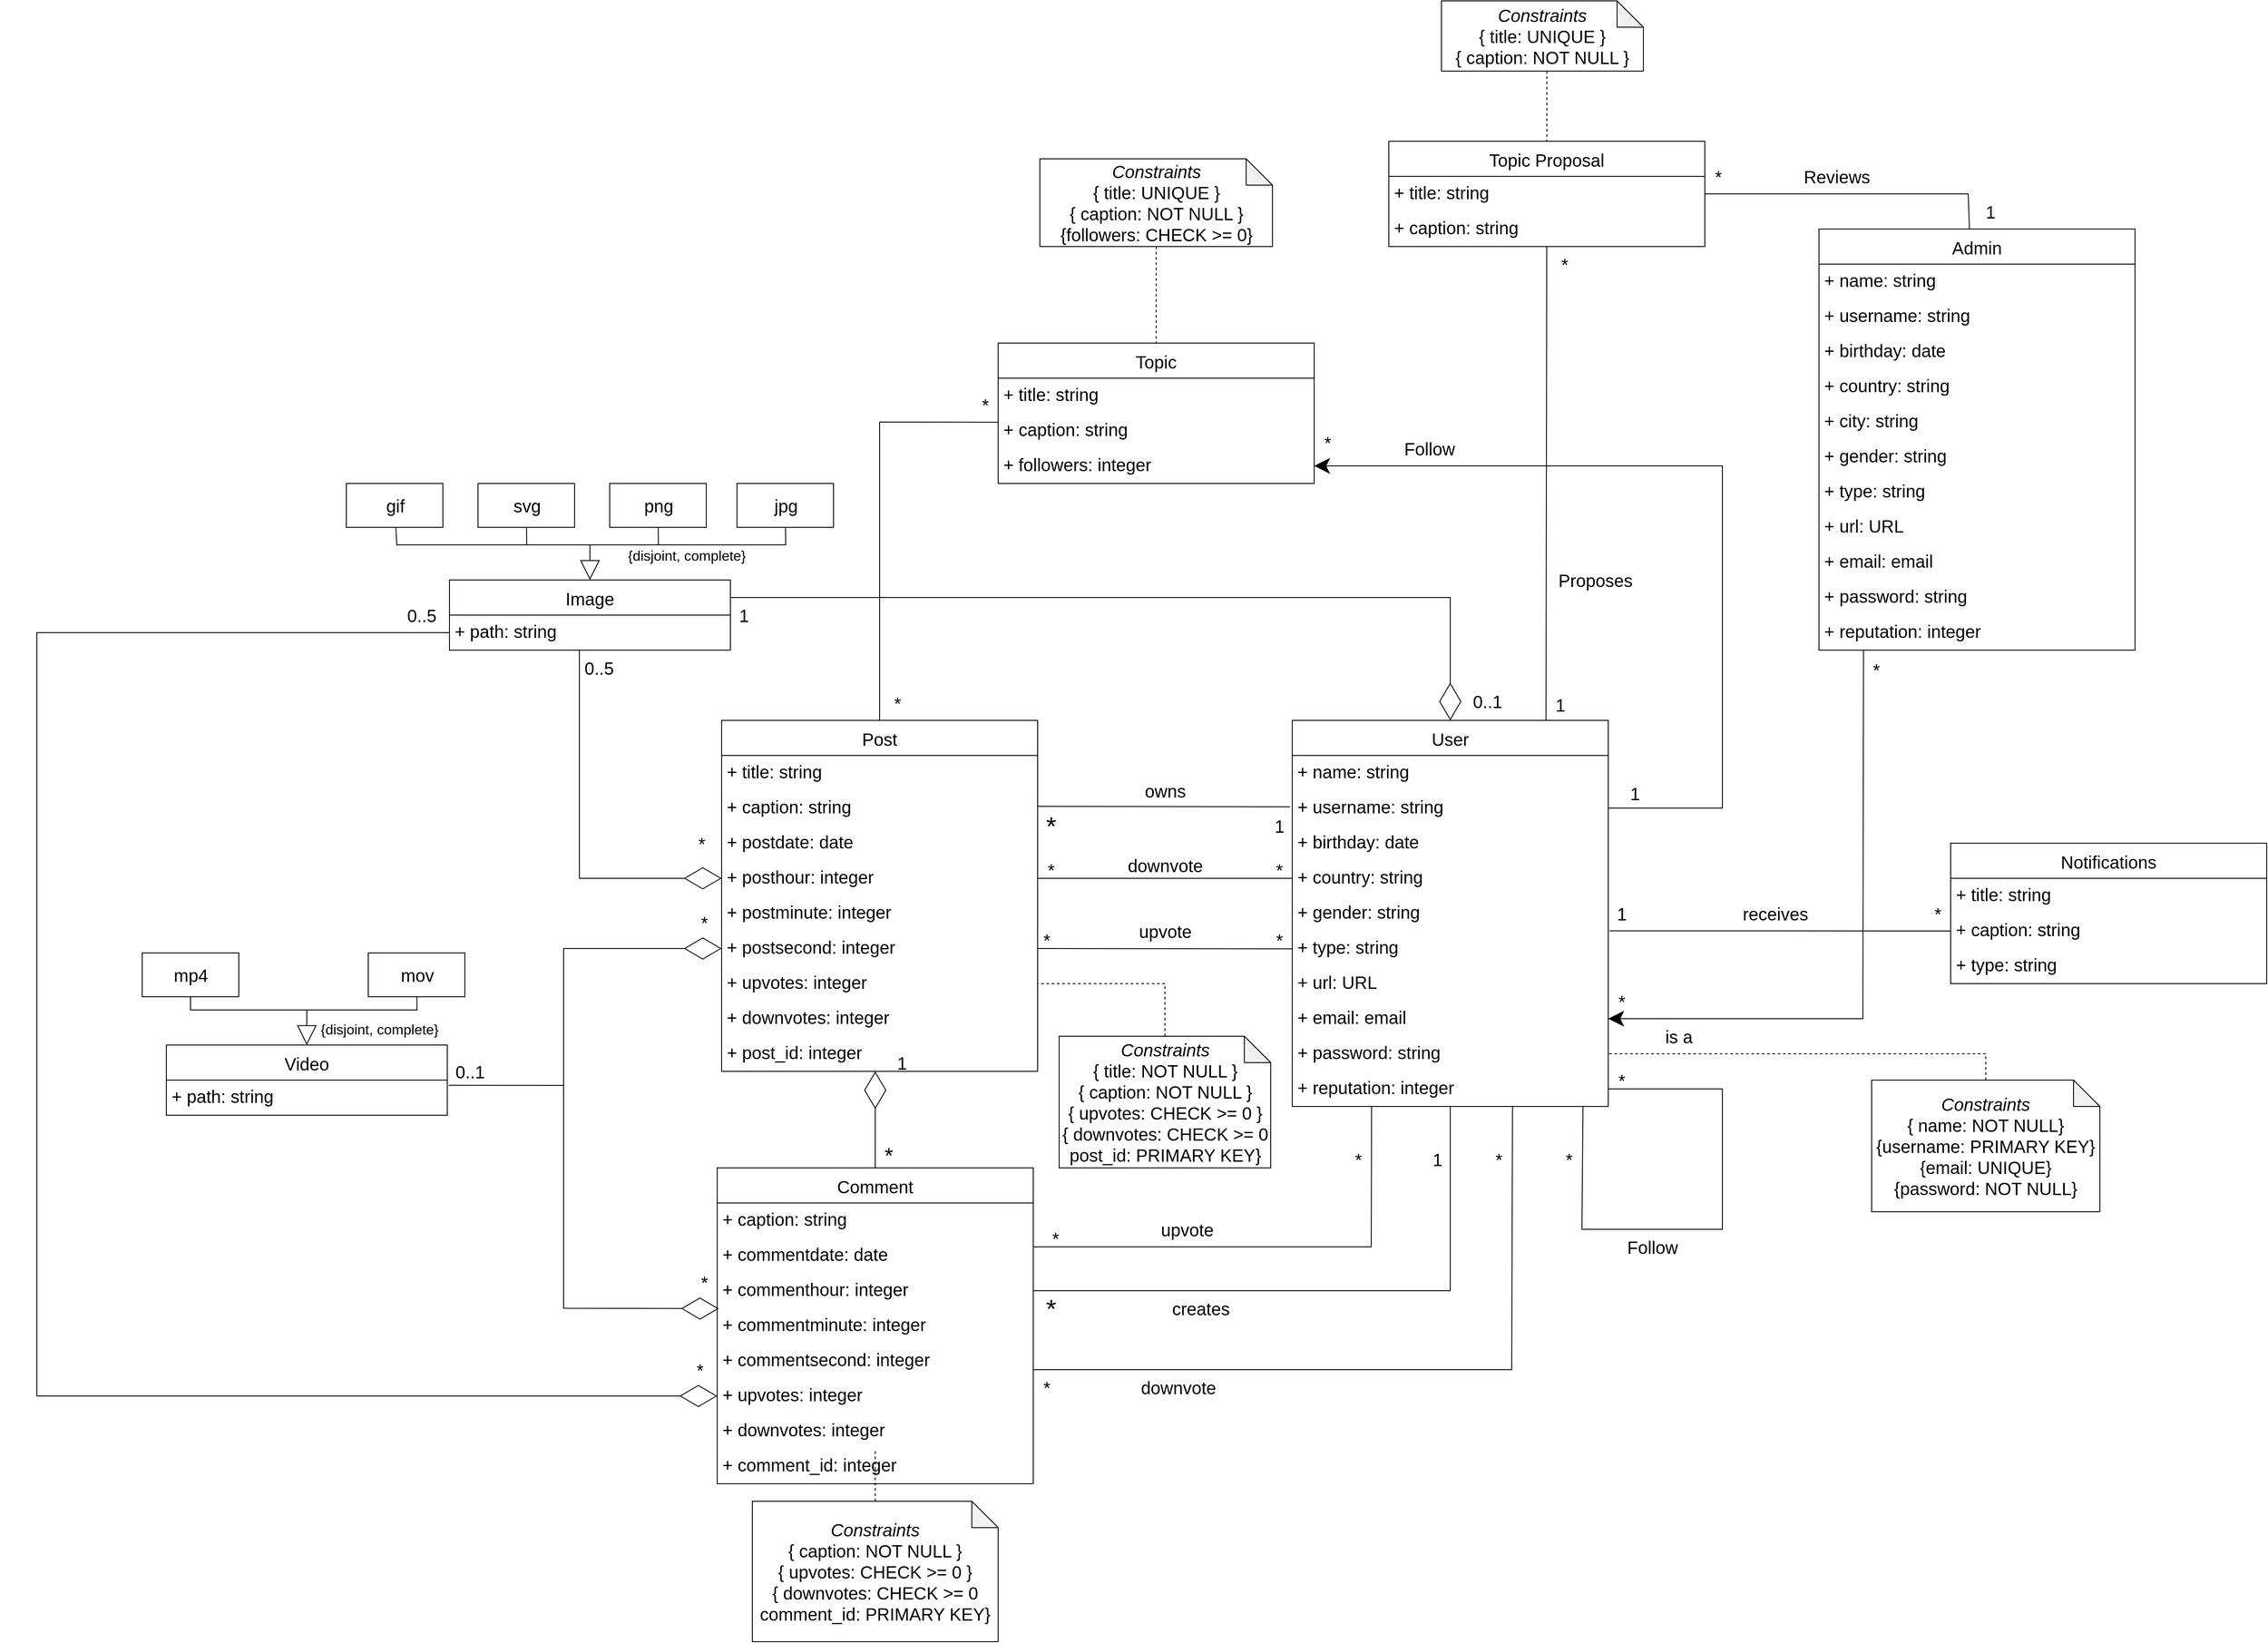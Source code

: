 <mxfile>
    <diagram id="l4ouFOZRiKhJBsyQvsC5" name="Page-1">
        <mxGraphModel dx="2987" dy="1738" grid="1" gridSize="10" guides="1" tooltips="1" connect="1" arrows="1" fold="1" page="0" pageScale="1" pageWidth="850" pageHeight="1100" background="none" math="0" shadow="0">
            <root>
                <mxCell id="0"/>
                <mxCell id="1" parent="0"/>
                <mxCell id="49" style="edgeStyle=none;rounded=0;html=1;entryX=1;entryY=0.25;entryDx=0;entryDy=0;strokeWidth=1;fontSize=20;startArrow=diamondThin;startFill=0;endArrow=none;endFill=0;startSize=40;endSize=6;exitX=0.5;exitY=0;exitDx=0;exitDy=0;" parent="1" source="2" target="37" edge="1">
                    <mxGeometry relative="1" as="geometry">
                        <Array as="points">
                            <mxPoint x="330" y="120"/>
                        </Array>
                    </mxGeometry>
                </mxCell>
                <mxCell id="90" style="edgeStyle=none;rounded=0;html=1;entryX=1;entryY=0.5;entryDx=0;entryDy=0;strokeWidth=1;fontSize=20;startArrow=none;startFill=0;endArrow=none;endFill=0;startSize=20;endSize=40;" parent="1" source="2" target="75" edge="1">
                    <mxGeometry relative="1" as="geometry">
                        <Array as="points">
                            <mxPoint x="330" y="910"/>
                        </Array>
                    </mxGeometry>
                </mxCell>
                <mxCell id="192" style="edgeStyle=none;rounded=0;html=1;entryX=0;entryY=0.5;entryDx=0;entryDy=0;fontSize=20;startArrow=none;startFill=0;endArrow=none;endFill=0;endSize=15;exitX=0.046;exitY=0.996;exitDx=0;exitDy=0;exitPerimeter=0;" parent="1" source="194" target="186" edge="1">
                    <mxGeometry relative="1" as="geometry"/>
                </mxCell>
                <mxCell id="2" value="User" style="swimlane;fontStyle=0;childLayout=stackLayout;horizontal=1;startSize=40;fillColor=none;horizontalStack=0;resizeParent=1;resizeParentMax=0;resizeLast=0;collapsible=1;marginBottom=0;fontSize=20;" parent="1" vertex="1">
                    <mxGeometry x="150" y="260" width="360" height="440" as="geometry"/>
                </mxCell>
                <mxCell id="3" value="+ name: string" style="text;strokeColor=none;fillColor=none;align=left;verticalAlign=top;spacingLeft=4;spacingRight=4;overflow=hidden;rotatable=0;points=[[0,0.5],[1,0.5]];portConstraint=eastwest;fontSize=20;" parent="2" vertex="1">
                    <mxGeometry y="40" width="360" height="40" as="geometry"/>
                </mxCell>
                <mxCell id="4" value="+ username: string&#10;" style="text;strokeColor=none;fillColor=none;align=left;verticalAlign=top;spacingLeft=4;spacingRight=4;overflow=hidden;rotatable=0;points=[[0,0.5],[1,0.5]];portConstraint=eastwest;fontSize=20;" parent="2" vertex="1">
                    <mxGeometry y="80" width="360" height="40" as="geometry"/>
                </mxCell>
                <mxCell id="5" value="+ birthday: date" style="text;strokeColor=none;fillColor=none;align=left;verticalAlign=top;spacingLeft=4;spacingRight=4;overflow=hidden;rotatable=0;points=[[0,0.5],[1,0.5]];portConstraint=eastwest;fontSize=20;" parent="2" vertex="1">
                    <mxGeometry y="120" width="360" height="40" as="geometry"/>
                </mxCell>
                <mxCell id="7" value="+ country: string" style="text;strokeColor=none;fillColor=none;align=left;verticalAlign=top;spacingLeft=4;spacingRight=4;overflow=hidden;rotatable=0;points=[[0,0.5],[1,0.5]];portConstraint=eastwest;fontSize=20;" parent="2" vertex="1">
                    <mxGeometry y="160" width="360" height="40" as="geometry"/>
                </mxCell>
                <mxCell id="9" value="+ gender: string" style="text;strokeColor=none;fillColor=none;align=left;verticalAlign=top;spacingLeft=4;spacingRight=4;overflow=hidden;rotatable=0;points=[[0,0.5],[1,0.5]];portConstraint=eastwest;fontSize=20;" parent="2" vertex="1">
                    <mxGeometry y="200" width="360" height="40" as="geometry"/>
                </mxCell>
                <mxCell id="23" value="+ type: string" style="text;strokeColor=none;fillColor=none;align=left;verticalAlign=top;spacingLeft=4;spacingRight=4;overflow=hidden;rotatable=0;points=[[0,0.5],[1,0.5]];portConstraint=eastwest;fontSize=20;" parent="2" vertex="1">
                    <mxGeometry y="240" width="360" height="40" as="geometry"/>
                </mxCell>
                <mxCell id="24" value="+ url: URL    " style="text;strokeColor=none;fillColor=none;align=left;verticalAlign=top;spacingLeft=4;spacingRight=4;overflow=hidden;rotatable=0;points=[[0,0.5],[1,0.5]];portConstraint=eastwest;fontSize=20;" parent="2" vertex="1">
                    <mxGeometry y="280" width="360" height="40" as="geometry"/>
                </mxCell>
                <mxCell id="34" value="+ email: email" style="text;strokeColor=none;fillColor=none;align=left;verticalAlign=top;spacingLeft=4;spacingRight=4;overflow=hidden;rotatable=0;points=[[0,0.5],[1,0.5]];portConstraint=eastwest;fontSize=20;" parent="2" vertex="1">
                    <mxGeometry y="320" width="360" height="40" as="geometry"/>
                </mxCell>
                <mxCell id="35" value="+ password: string" style="text;strokeColor=none;fillColor=none;align=left;verticalAlign=top;spacingLeft=4;spacingRight=4;overflow=hidden;rotatable=0;points=[[0,0.5],[1,0.5]];portConstraint=eastwest;fontSize=20;" parent="2" vertex="1">
                    <mxGeometry y="360" width="360" height="40" as="geometry"/>
                </mxCell>
                <mxCell id="117" value="+ reputation: integer" style="text;strokeColor=none;fillColor=none;align=left;verticalAlign=top;spacingLeft=4;spacingRight=4;overflow=hidden;rotatable=0;points=[[0,0.5],[1,0.5]];portConstraint=eastwest;fontSize=20;" parent="2" vertex="1">
                    <mxGeometry y="400" width="360" height="40" as="geometry"/>
                </mxCell>
                <mxCell id="46" style="edgeStyle=none;html=1;fontSize=20;endArrow=none;endFill=0;strokeWidth=1;rounded=0;endSize=6;startArrow=diamondThin;startFill=0;startSize=40;exitX=0;exitY=0.5;exitDx=0;exitDy=0;" parent="1" source="14" edge="1">
                    <mxGeometry relative="1" as="geometry">
                        <mxPoint x="-662" y="180" as="targetPoint"/>
                        <Array as="points">
                            <mxPoint x="-662" y="440"/>
                        </Array>
                    </mxGeometry>
                </mxCell>
                <mxCell id="127" style="edgeStyle=none;html=1;entryX=0.001;entryY=0.255;entryDx=0;entryDy=0;rounded=0;endArrow=none;endFill=0;entryPerimeter=0;" parent="1" source="10" target="120" edge="1">
                    <mxGeometry relative="1" as="geometry">
                        <Array as="points">
                            <mxPoint x="-320" y="-80"/>
                        </Array>
                    </mxGeometry>
                </mxCell>
                <mxCell id="10" value="Post" style="swimlane;fontStyle=0;childLayout=stackLayout;horizontal=1;startSize=40;fillColor=none;horizontalStack=0;resizeParent=1;resizeParentMax=0;resizeLast=0;collapsible=1;marginBottom=0;fontSize=20;" parent="1" vertex="1">
                    <mxGeometry x="-500" y="260" width="360" height="400" as="geometry"/>
                </mxCell>
                <mxCell id="11" value="+ title: string" style="text;strokeColor=none;fillColor=none;align=left;verticalAlign=top;spacingLeft=4;spacingRight=4;overflow=hidden;rotatable=0;points=[[0,0.5],[1,0.5]];portConstraint=eastwest;fontSize=20;" parent="10" vertex="1">
                    <mxGeometry y="40" width="360" height="40" as="geometry"/>
                </mxCell>
                <mxCell id="12" value="+ caption: string" style="text;strokeColor=none;fillColor=none;align=left;verticalAlign=top;spacingLeft=4;spacingRight=4;overflow=hidden;rotatable=0;points=[[0,0.5],[1,0.5]];portConstraint=eastwest;fontSize=20;" parent="10" vertex="1">
                    <mxGeometry y="80" width="360" height="40" as="geometry"/>
                </mxCell>
                <mxCell id="13" value="+ postdate: date" style="text;strokeColor=none;fillColor=none;align=left;verticalAlign=top;spacingLeft=4;spacingRight=4;overflow=hidden;rotatable=0;points=[[0,0.5],[1,0.5]];portConstraint=eastwest;fontSize=20;" parent="10" vertex="1">
                    <mxGeometry y="120" width="360" height="40" as="geometry"/>
                </mxCell>
                <mxCell id="14" value="+ posthour: integer" style="text;strokeColor=none;fillColor=none;align=left;verticalAlign=top;spacingLeft=4;spacingRight=4;overflow=hidden;rotatable=0;points=[[0,0.5],[1,0.5]];portConstraint=eastwest;fontSize=20;" parent="10" vertex="1">
                    <mxGeometry y="160" width="360" height="40" as="geometry"/>
                </mxCell>
                <mxCell id="15" value="+ postminute: integer" style="text;strokeColor=none;fillColor=none;align=left;verticalAlign=top;spacingLeft=4;spacingRight=4;overflow=hidden;rotatable=0;points=[[0,0.5],[1,0.5]];portConstraint=eastwest;fontSize=20;" parent="10" vertex="1">
                    <mxGeometry y="200" width="360" height="40" as="geometry"/>
                </mxCell>
                <mxCell id="16" value="+ postsecond: integer" style="text;strokeColor=none;fillColor=none;align=left;verticalAlign=top;spacingLeft=4;spacingRight=4;overflow=hidden;rotatable=0;points=[[0,0.5],[1,0.5]];portConstraint=eastwest;fontSize=20;" parent="10" vertex="1">
                    <mxGeometry y="240" width="360" height="40" as="geometry"/>
                </mxCell>
                <mxCell id="93" value="+ upvotes: integer" style="text;strokeColor=none;fillColor=none;align=left;verticalAlign=top;spacingLeft=4;spacingRight=4;overflow=hidden;rotatable=0;points=[[0,0.5],[1,0.5]];portConstraint=eastwest;fontSize=20;" parent="10" vertex="1">
                    <mxGeometry y="280" width="360" height="40" as="geometry"/>
                </mxCell>
                <mxCell id="94" value="+ downvotes: integer" style="text;strokeColor=none;fillColor=none;align=left;verticalAlign=top;spacingLeft=4;spacingRight=4;overflow=hidden;rotatable=0;points=[[0,0.5],[1,0.5]];portConstraint=eastwest;fontSize=20;" parent="10" vertex="1">
                    <mxGeometry y="320" width="360" height="40" as="geometry"/>
                </mxCell>
                <mxCell id="225" value="+ post_id: integer" style="text;strokeColor=none;fillColor=none;align=left;verticalAlign=top;spacingLeft=4;spacingRight=4;overflow=hidden;rotatable=0;points=[[0,0.5],[1,0.5]];portConstraint=eastwest;fontSize=20;" parent="10" vertex="1">
                    <mxGeometry y="360" width="360" height="40" as="geometry"/>
                </mxCell>
                <mxCell id="17" style="edgeStyle=none;html=1;fontSize=20;endArrow=none;endFill=0;exitX=0.919;exitY=-0.039;exitDx=0;exitDy=0;exitPerimeter=0;" parent="1" source="20" edge="1">
                    <mxGeometry relative="1" as="geometry">
                        <mxPoint x="-140" y="358" as="targetPoint"/>
                    </mxGeometry>
                </mxCell>
                <mxCell id="20" value="1" style="text;html=1;align=center;verticalAlign=middle;resizable=0;points=[];autosize=1;strokeColor=none;fillColor=none;fontSize=20;" parent="1" vertex="1">
                    <mxGeometry x="120" y="360" width="30" height="40" as="geometry"/>
                </mxCell>
                <mxCell id="21" value="*" style="text;html=1;align=center;verticalAlign=middle;resizable=0;points=[];autosize=1;strokeColor=none;fillColor=none;fontSize=30;" parent="1" vertex="1">
                    <mxGeometry x="-145" y="355" width="40" height="50" as="geometry"/>
                </mxCell>
                <mxCell id="61" style="edgeStyle=none;rounded=0;html=1;strokeWidth=1;fontSize=20;startArrow=block;startFill=0;endArrow=none;endFill=0;startSize=20;endSize=6;" parent="1" source="37" edge="1">
                    <mxGeometry relative="1" as="geometry">
                        <mxPoint x="-650" y="60" as="targetPoint"/>
                    </mxGeometry>
                </mxCell>
                <mxCell id="37" value="Image" style="swimlane;fontStyle=0;childLayout=stackLayout;horizontal=1;startSize=40;fillColor=none;horizontalStack=0;resizeParent=1;resizeParentMax=0;resizeLast=0;collapsible=1;marginBottom=0;fontSize=20;" parent="1" vertex="1">
                    <mxGeometry x="-810" y="100" width="320" height="80" as="geometry"/>
                </mxCell>
                <mxCell id="38" value="+ path: string" style="text;strokeColor=none;fillColor=none;align=left;verticalAlign=top;spacingLeft=4;spacingRight=4;overflow=hidden;rotatable=0;points=[[0,0.5],[1,0.5]];portConstraint=eastwest;fontSize=20;" parent="37" vertex="1">
                    <mxGeometry y="40" width="320" height="40" as="geometry"/>
                </mxCell>
                <mxCell id="52" value="1" style="text;html=1;align=center;verticalAlign=middle;resizable=0;points=[];autosize=1;strokeColor=none;fillColor=none;fontSize=20;" parent="1" vertex="1">
                    <mxGeometry x="-490" y="120" width="30" height="40" as="geometry"/>
                </mxCell>
                <mxCell id="53" value="0..5" style="text;html=1;align=center;verticalAlign=middle;resizable=0;points=[];autosize=1;strokeColor=none;fillColor=none;fontSize=20;" parent="1" vertex="1">
                    <mxGeometry x="-670" y="180" width="60" height="40" as="geometry"/>
                </mxCell>
                <mxCell id="62" style="edgeStyle=none;rounded=0;html=1;strokeWidth=1;fontSize=20;startArrow=none;startFill=0;endArrow=none;endFill=0;startSize=20;endSize=6;" parent="1" source="54" edge="1">
                    <mxGeometry relative="1" as="geometry">
                        <mxPoint x="-650" y="60" as="targetPoint"/>
                        <Array as="points">
                            <mxPoint x="-427" y="60"/>
                        </Array>
                    </mxGeometry>
                </mxCell>
                <mxCell id="54" value="jpg" style="html=1;fontSize=20;" parent="1" vertex="1">
                    <mxGeometry x="-482.5" y="-10" width="110" height="50" as="geometry"/>
                </mxCell>
                <mxCell id="63" style="edgeStyle=none;rounded=0;html=1;strokeWidth=1;fontSize=20;startArrow=none;startFill=0;endArrow=none;endFill=0;startSize=20;endSize=6;" parent="1" source="55" edge="1">
                    <mxGeometry relative="1" as="geometry">
                        <mxPoint x="-572" y="60" as="targetPoint"/>
                    </mxGeometry>
                </mxCell>
                <mxCell id="55" value="png" style="html=1;fontSize=20;" parent="1" vertex="1">
                    <mxGeometry x="-627.5" y="-10" width="110" height="50" as="geometry"/>
                </mxCell>
                <mxCell id="64" style="edgeStyle=none;rounded=0;html=1;strokeWidth=1;fontSize=20;startArrow=none;startFill=0;endArrow=none;endFill=0;startSize=20;endSize=6;" parent="1" source="57" edge="1">
                    <mxGeometry relative="1" as="geometry">
                        <mxPoint x="-650" y="60" as="targetPoint"/>
                        <Array as="points">
                            <mxPoint x="-722" y="60"/>
                        </Array>
                    </mxGeometry>
                </mxCell>
                <mxCell id="57" value="svg" style="html=1;fontSize=20;" parent="1" vertex="1">
                    <mxGeometry x="-777.5" y="-10" width="110" height="50" as="geometry"/>
                </mxCell>
                <mxCell id="65" style="edgeStyle=none;rounded=0;html=1;strokeWidth=1;fontSize=20;startArrow=none;startFill=0;endArrow=none;endFill=0;startSize=20;endSize=6;" parent="1" source="58" edge="1">
                    <mxGeometry relative="1" as="geometry">
                        <mxPoint x="-720" y="60" as="targetPoint"/>
                        <Array as="points">
                            <mxPoint x="-870" y="60"/>
                        </Array>
                    </mxGeometry>
                </mxCell>
                <mxCell id="58" value="gif" style="html=1;fontSize=20;" parent="1" vertex="1">
                    <mxGeometry x="-927.5" y="-10" width="110" height="50" as="geometry"/>
                </mxCell>
                <mxCell id="66" value="&lt;font style=&quot;font-size: 16px;&quot;&gt;{disjoint, complete}&lt;/font&gt;" style="text;html=1;align=center;verticalAlign=middle;resizable=0;points=[];autosize=1;strokeColor=none;fillColor=none;fontSize=20;" parent="1" vertex="1">
                    <mxGeometry x="-620" y="50" width="160" height="40" as="geometry"/>
                </mxCell>
                <mxCell id="80" style="edgeStyle=none;rounded=0;html=1;strokeWidth=1;fontSize=16;startArrow=none;startFill=0;endArrow=diamondThin;endFill=0;startSize=20;endSize=40;" parent="1" source="71" edge="1">
                    <mxGeometry relative="1" as="geometry">
                        <mxPoint x="-325" y="660" as="targetPoint"/>
                        <Array as="points"/>
                    </mxGeometry>
                </mxCell>
                <mxCell id="115" style="edgeStyle=none;rounded=0;html=1;strokeWidth=1;fontSize=20;startArrow=diamondThin;startFill=0;endArrow=none;endFill=0;startSize=40;endSize=40;exitX=0.005;exitY=0.01;exitDx=0;exitDy=0;exitPerimeter=0;" parent="1" source="76" edge="1">
                    <mxGeometry relative="1" as="geometry">
                        <mxPoint x="-680" y="670" as="targetPoint"/>
                        <Array as="points">
                            <mxPoint x="-680" y="930"/>
                        </Array>
                    </mxGeometry>
                </mxCell>
                <mxCell id="71" value="Comment" style="swimlane;fontStyle=0;childLayout=stackLayout;horizontal=1;startSize=40;fillColor=none;horizontalStack=0;resizeParent=1;resizeParentMax=0;resizeLast=0;collapsible=1;marginBottom=0;fontSize=20;" parent="1" vertex="1">
                    <mxGeometry x="-505" y="770" width="360" height="360" as="geometry"/>
                </mxCell>
                <mxCell id="73" value="+ caption: string" style="text;strokeColor=none;fillColor=none;align=left;verticalAlign=top;spacingLeft=4;spacingRight=4;overflow=hidden;rotatable=0;points=[[0,0.5],[1,0.5]];portConstraint=eastwest;fontSize=20;" parent="71" vertex="1">
                    <mxGeometry y="40" width="360" height="40" as="geometry"/>
                </mxCell>
                <mxCell id="74" value="+ commentdate: date" style="text;strokeColor=none;fillColor=none;align=left;verticalAlign=top;spacingLeft=4;spacingRight=4;overflow=hidden;rotatable=0;points=[[0,0.5],[1,0.5]];portConstraint=eastwest;fontSize=20;" parent="71" vertex="1">
                    <mxGeometry y="80" width="360" height="40" as="geometry"/>
                </mxCell>
                <mxCell id="75" value="+ commenthour: integer" style="text;strokeColor=none;fillColor=none;align=left;verticalAlign=top;spacingLeft=4;spacingRight=4;overflow=hidden;rotatable=0;points=[[0,0.5],[1,0.5]];portConstraint=eastwest;fontSize=20;" parent="71" vertex="1">
                    <mxGeometry y="120" width="360" height="40" as="geometry"/>
                </mxCell>
                <mxCell id="76" value="+ commentminute: integer" style="text;strokeColor=none;fillColor=none;align=left;verticalAlign=top;spacingLeft=4;spacingRight=4;overflow=hidden;rotatable=0;points=[[0,0.5],[1,0.5]];portConstraint=eastwest;fontSize=20;" parent="71" vertex="1">
                    <mxGeometry y="160" width="360" height="40" as="geometry"/>
                </mxCell>
                <mxCell id="77" value="+ commentsecond: integer" style="text;strokeColor=none;fillColor=none;align=left;verticalAlign=top;spacingLeft=4;spacingRight=4;overflow=hidden;rotatable=0;points=[[0,0.5],[1,0.5]];portConstraint=eastwest;fontSize=20;" parent="71" vertex="1">
                    <mxGeometry y="200" width="360" height="40" as="geometry"/>
                </mxCell>
                <mxCell id="95" value="+ upvotes: integer" style="text;strokeColor=none;fillColor=none;align=left;verticalAlign=top;spacingLeft=4;spacingRight=4;overflow=hidden;rotatable=0;points=[[0,0.5],[1,0.5]];portConstraint=eastwest;fontSize=20;" parent="71" vertex="1">
                    <mxGeometry y="240" width="360" height="40" as="geometry"/>
                </mxCell>
                <mxCell id="96" value="+ downvotes: integer" style="text;strokeColor=none;fillColor=none;align=left;verticalAlign=top;spacingLeft=4;spacingRight=4;overflow=hidden;rotatable=0;points=[[0,0.5],[1,0.5]];portConstraint=eastwest;fontSize=20;" parent="71" vertex="1">
                    <mxGeometry y="280" width="360" height="40" as="geometry"/>
                </mxCell>
                <mxCell id="226" value="+ comment_id: integer" style="text;strokeColor=none;fillColor=none;align=left;verticalAlign=top;spacingLeft=4;spacingRight=4;overflow=hidden;rotatable=0;points=[[0,0.5],[1,0.5]];portConstraint=eastwest;fontSize=20;" parent="71" vertex="1">
                    <mxGeometry y="320" width="360" height="40" as="geometry"/>
                </mxCell>
                <mxCell id="82" value="*" style="text;html=1;align=center;verticalAlign=middle;resizable=0;points=[];autosize=1;strokeColor=none;fillColor=none;fontSize=25;" parent="1" vertex="1">
                    <mxGeometry x="-325" y="735" width="30" height="40" as="geometry"/>
                </mxCell>
                <mxCell id="83" value="1" style="text;html=1;align=center;verticalAlign=middle;resizable=0;points=[];autosize=1;strokeColor=none;fillColor=none;fontSize=20;" parent="1" vertex="1">
                    <mxGeometry x="-310" y="630" width="30" height="40" as="geometry"/>
                </mxCell>
                <mxCell id="85" style="edgeStyle=none;rounded=0;html=1;entryX=1;entryY=0.5;entryDx=0;entryDy=0;strokeWidth=1;fontSize=20;startArrow=none;startFill=0;endArrow=none;endFill=0;startSize=20;endSize=40;dashed=1;" parent="1" source="84" target="35" edge="1">
                    <mxGeometry relative="1" as="geometry">
                        <Array as="points">
                            <mxPoint x="940" y="640"/>
                        </Array>
                    </mxGeometry>
                </mxCell>
                <mxCell id="84" value="&lt;font style=&quot;font-size: 20px;&quot;&gt;&lt;i&gt;Constraints&lt;/i&gt;&lt;br&gt;{ name: NOT NULL}&lt;br&gt;{username: PRIMARY KEY}&lt;br&gt;{email: UNIQUE}&lt;br&gt;{password: NOT NULL}&lt;br&gt;&lt;/font&gt;" style="shape=note;whiteSpace=wrap;html=1;backgroundOutline=1;darkOpacity=0.05;fontSize=16;align=center;" parent="1" vertex="1">
                    <mxGeometry x="810" y="670" width="260" height="150" as="geometry"/>
                </mxCell>
                <mxCell id="87" style="edgeStyle=none;rounded=0;html=1;dashed=1;strokeWidth=1;fontSize=20;startArrow=none;startFill=0;endArrow=none;endFill=0;startSize=20;endSize=40;exitX=0.5;exitY=0;exitDx=0;exitDy=0;exitPerimeter=0;entryX=1;entryY=0.5;entryDx=0;entryDy=0;" parent="1" source="86" target="93" edge="1">
                    <mxGeometry relative="1" as="geometry">
                        <mxPoint x="-580" y="580" as="sourcePoint"/>
                        <mxPoint x="-510" y="630" as="targetPoint"/>
                        <Array as="points">
                            <mxPoint x="5" y="560"/>
                        </Array>
                    </mxGeometry>
                </mxCell>
                <mxCell id="86" value="&lt;font style=&quot;font-size: 20px;&quot;&gt;&lt;i&gt;Constraints&lt;/i&gt;&lt;br&gt;{ title: NOT NULL }&lt;br&gt;{ caption: NOT NULL }&lt;br&gt;{ upvotes: CHECK &amp;gt;=&amp;nbsp;0 }&lt;br&gt;{ downvotes: CHECK &amp;gt;=&amp;nbsp;0&lt;br&gt;post_id: PRIMARY KEY}&lt;br&gt;&lt;/font&gt;" style="shape=note;whiteSpace=wrap;html=1;backgroundOutline=1;darkOpacity=0.05;fontSize=16;align=center;" parent="1" vertex="1">
                    <mxGeometry x="-115.5" y="620" width="241" height="150" as="geometry"/>
                </mxCell>
                <mxCell id="89" style="edgeStyle=none;rounded=0;html=1;dashed=1;strokeWidth=1;fontSize=20;startArrow=none;startFill=0;endArrow=none;endFill=0;startSize=20;endSize=40;" parent="1" source="88" edge="1">
                    <mxGeometry relative="1" as="geometry">
                        <mxPoint x="-325" y="1090" as="targetPoint"/>
                    </mxGeometry>
                </mxCell>
                <mxCell id="88" value="&lt;font style=&quot;font-size: 20px;&quot;&gt;&lt;i&gt;Constraints&lt;/i&gt;&lt;br&gt;{ caption: NOT NULL }&lt;br&gt;{ upvotes: CHECK &amp;gt;= 0 }&lt;br&gt;{ downvotes: CHECK &amp;gt;= 0 &lt;br&gt;comment_id: PRIMARY KEY}&lt;br&gt;&lt;/font&gt;" style="shape=note;whiteSpace=wrap;html=1;backgroundOutline=1;darkOpacity=0.05;fontSize=16;align=center;" parent="1" vertex="1">
                    <mxGeometry x="-465" y="1150" width="280" height="160" as="geometry"/>
                </mxCell>
                <mxCell id="91" value="1" style="text;html=1;align=center;verticalAlign=middle;resizable=0;points=[];autosize=1;strokeColor=none;fillColor=none;fontSize=20;" parent="1" vertex="1">
                    <mxGeometry x="300" y="740" width="30" height="40" as="geometry"/>
                </mxCell>
                <mxCell id="92" value="*" style="text;html=1;align=center;verticalAlign=middle;resizable=0;points=[];autosize=1;strokeColor=none;fillColor=none;fontSize=30;strokeWidth=1;" parent="1" vertex="1">
                    <mxGeometry x="-145" y="905" width="40" height="50" as="geometry"/>
                </mxCell>
                <mxCell id="97" style="edgeStyle=none;rounded=0;html=1;strokeWidth=1;fontSize=20;startArrow=block;startFill=0;endArrow=none;endFill=0;startSize=20;endSize=6;" parent="1" source="98" edge="1">
                    <mxGeometry relative="1" as="geometry">
                        <mxPoint x="-972.5" y="590" as="targetPoint"/>
                    </mxGeometry>
                </mxCell>
                <mxCell id="98" value="Video" style="swimlane;fontStyle=0;childLayout=stackLayout;horizontal=1;startSize=40;fillColor=none;horizontalStack=0;resizeParent=1;resizeParentMax=0;resizeLast=0;collapsible=1;marginBottom=0;fontSize=20;" parent="1" vertex="1">
                    <mxGeometry x="-1132.5" y="630" width="320" height="80" as="geometry"/>
                </mxCell>
                <mxCell id="99" value="+ path: string" style="text;strokeColor=none;fillColor=none;align=left;verticalAlign=top;spacingLeft=4;spacingRight=4;overflow=hidden;rotatable=0;points=[[0,0.5],[1,0.5]];portConstraint=eastwest;fontSize=20;" parent="98" vertex="1">
                    <mxGeometry y="40" width="320" height="40" as="geometry"/>
                </mxCell>
                <mxCell id="105" style="edgeStyle=none;rounded=0;html=1;strokeWidth=1;fontSize=20;startArrow=none;startFill=0;endArrow=none;endFill=0;startSize=20;endSize=6;" parent="1" source="106" edge="1">
                    <mxGeometry relative="1" as="geometry">
                        <mxPoint x="-972.5" y="590" as="targetPoint"/>
                        <Array as="points">
                            <mxPoint x="-847" y="590"/>
                        </Array>
                    </mxGeometry>
                </mxCell>
                <mxCell id="106" value="mov" style="html=1;fontSize=20;" parent="1" vertex="1">
                    <mxGeometry x="-902.5" y="525" width="110" height="50" as="geometry"/>
                </mxCell>
                <mxCell id="107" style="edgeStyle=none;rounded=0;html=1;strokeWidth=1;fontSize=20;startArrow=none;startFill=0;endArrow=none;endFill=0;startSize=20;endSize=6;" parent="1" source="108" edge="1">
                    <mxGeometry relative="1" as="geometry">
                        <mxPoint x="-970" y="590" as="targetPoint"/>
                        <Array as="points">
                            <mxPoint x="-1105" y="590"/>
                        </Array>
                    </mxGeometry>
                </mxCell>
                <mxCell id="108" value="mp4" style="html=1;fontSize=20;" parent="1" vertex="1">
                    <mxGeometry x="-1160" y="525" width="110" height="50" as="geometry"/>
                </mxCell>
                <mxCell id="109" value="&lt;font style=&quot;font-size: 16px;&quot;&gt;{disjoint, complete}&lt;/font&gt;" style="text;html=1;align=center;verticalAlign=middle;resizable=0;points=[];autosize=1;strokeColor=none;fillColor=none;fontSize=20;" parent="1" vertex="1">
                    <mxGeometry x="-970" y="590" width="160" height="40" as="geometry"/>
                </mxCell>
                <mxCell id="111" style="edgeStyle=none;rounded=0;html=1;entryX=1.005;entryY=0.146;entryDx=0;entryDy=0;entryPerimeter=0;strokeWidth=1;fontSize=20;startArrow=diamondThin;startFill=0;endArrow=none;endFill=0;startSize=40;endSize=40;exitX=0;exitY=0.5;exitDx=0;exitDy=0;" parent="1" source="16" target="99" edge="1">
                    <mxGeometry relative="1" as="geometry">
                        <Array as="points">
                            <mxPoint x="-680" y="520"/>
                            <mxPoint x="-680" y="676"/>
                        </Array>
                    </mxGeometry>
                </mxCell>
                <mxCell id="113" value="*" style="text;html=1;align=center;verticalAlign=middle;resizable=0;points=[];autosize=1;strokeColor=none;fillColor=none;fontSize=20;" parent="1" vertex="1">
                    <mxGeometry x="-533" y="472" width="26" height="36" as="geometry"/>
                </mxCell>
                <mxCell id="114" value="0..1" style="text;html=1;align=center;verticalAlign=middle;resizable=0;points=[];autosize=1;strokeColor=none;fillColor=none;fontSize=20;" parent="1" vertex="1">
                    <mxGeometry x="-817.5" y="640" width="60" height="40" as="geometry"/>
                </mxCell>
                <mxCell id="116" value="*" style="text;html=1;align=center;verticalAlign=middle;resizable=0;points=[];autosize=1;strokeColor=none;fillColor=none;fontSize=20;" parent="1" vertex="1">
                    <mxGeometry x="-533" y="882" width="26" height="36" as="geometry"/>
                </mxCell>
                <mxCell id="118" value="Topic" style="swimlane;fontStyle=0;childLayout=stackLayout;horizontal=1;startSize=40;fillColor=none;horizontalStack=0;resizeParent=1;resizeParentMax=0;resizeLast=0;collapsible=1;marginBottom=0;fontSize=20;" parent="1" vertex="1">
                    <mxGeometry x="-185" y="-170" width="360" height="160" as="geometry"/>
                </mxCell>
                <mxCell id="119" value="+ title: string" style="text;strokeColor=none;fillColor=none;align=left;verticalAlign=top;spacingLeft=4;spacingRight=4;overflow=hidden;rotatable=0;points=[[0,0.5],[1,0.5]];portConstraint=eastwest;fontSize=20;" parent="118" vertex="1">
                    <mxGeometry y="40" width="360" height="40" as="geometry"/>
                </mxCell>
                <mxCell id="120" value="+ caption: string" style="text;strokeColor=none;fillColor=none;align=left;verticalAlign=top;spacingLeft=4;spacingRight=4;overflow=hidden;rotatable=0;points=[[0,0.5],[1,0.5]];portConstraint=eastwest;fontSize=20;" parent="118" vertex="1">
                    <mxGeometry y="80" width="360" height="40" as="geometry"/>
                </mxCell>
                <mxCell id="130" value="+ followers: integer" style="text;strokeColor=none;fillColor=none;align=left;verticalAlign=top;spacingLeft=4;spacingRight=4;overflow=hidden;rotatable=0;points=[[0,0.5],[1,0.5]];portConstraint=eastwest;fontSize=20;" parent="118" vertex="1">
                    <mxGeometry y="120" width="360" height="40" as="geometry"/>
                </mxCell>
                <mxCell id="128" value="&lt;span style=&quot;font-size: 20px;&quot;&gt;*&lt;/span&gt;" style="text;html=1;align=center;verticalAlign=middle;resizable=0;points=[];autosize=1;strokeColor=none;fillColor=none;" parent="1" vertex="1">
                    <mxGeometry x="-313" y="222" width="26" height="36" as="geometry"/>
                </mxCell>
                <mxCell id="129" value="*" style="text;html=1;align=center;verticalAlign=middle;resizable=0;points=[];autosize=1;strokeColor=none;fillColor=none;fontSize=20;" parent="1" vertex="1">
                    <mxGeometry x="-215" y="-120" width="30" height="40" as="geometry"/>
                </mxCell>
                <mxCell id="131" value="0..1" style="text;html=1;align=center;verticalAlign=middle;resizable=0;points=[];autosize=1;strokeColor=none;fillColor=none;fontSize=20;" parent="1" vertex="1">
                    <mxGeometry x="346" y="220" width="51" height="36" as="geometry"/>
                </mxCell>
                <mxCell id="132" value="*" style="text;html=1;align=center;verticalAlign=middle;resizable=0;points=[];autosize=1;strokeColor=none;fillColor=none;fontSize=20;" parent="1" vertex="1">
                    <mxGeometry x="-536" y="382" width="26" height="36" as="geometry"/>
                </mxCell>
                <mxCell id="133" style="edgeStyle=none;rounded=0;html=1;entryX=0;entryY=0.5;entryDx=0;entryDy=0;fontSize=20;startArrow=none;startFill=0;endArrow=diamondThin;endFill=0;endSize=40;" parent="1" source="38" target="95" edge="1">
                    <mxGeometry relative="1" as="geometry">
                        <Array as="points">
                            <mxPoint x="-1280" y="160"/>
                            <mxPoint x="-1280" y="1030"/>
                        </Array>
                    </mxGeometry>
                </mxCell>
                <mxCell id="134" value="0..5" style="text;html=1;align=center;verticalAlign=middle;resizable=0;points=[];autosize=1;strokeColor=none;fillColor=none;fontSize=20;" parent="1" vertex="1">
                    <mxGeometry x="-872.5" y="120" width="60" height="40" as="geometry"/>
                </mxCell>
                <mxCell id="135" value="*" style="text;html=1;align=center;verticalAlign=middle;resizable=0;points=[];autosize=1;strokeColor=none;fillColor=none;fontSize=20;" parent="1" vertex="1">
                    <mxGeometry x="-540" y="980" width="30" height="40" as="geometry"/>
                </mxCell>
                <mxCell id="137" style="edgeStyle=none;rounded=0;html=1;entryX=1;entryY=0.5;entryDx=0;entryDy=0;fontSize=20;startArrow=none;startFill=0;endArrow=none;endFill=0;endSize=40;exitX=0.989;exitY=0.758;exitDx=0;exitDy=0;exitPerimeter=0;" parent="1" source="206" target="16" edge="1">
                    <mxGeometry relative="1" as="geometry"/>
                </mxCell>
                <mxCell id="139" value="*" style="text;html=1;align=center;verticalAlign=middle;resizable=0;points=[];autosize=1;strokeColor=none;fillColor=none;fontSize=20;" parent="1" vertex="1">
                    <mxGeometry x="450" y="740" width="30" height="40" as="geometry"/>
                </mxCell>
                <mxCell id="140" value="*" style="text;html=1;align=center;verticalAlign=middle;resizable=0;points=[];autosize=1;strokeColor=none;fillColor=none;fontSize=20;" parent="1" vertex="1">
                    <mxGeometry x="510" y="650" width="30" height="40" as="geometry"/>
                </mxCell>
                <mxCell id="141" value="Follow" style="text;html=1;align=center;verticalAlign=middle;resizable=0;points=[];autosize=1;strokeColor=none;fillColor=none;fontSize=20;" parent="1" vertex="1">
                    <mxGeometry x="520" y="840" width="80" height="40" as="geometry"/>
                </mxCell>
                <mxCell id="143" style="edgeStyle=none;rounded=0;html=1;fontSize=20;startArrow=none;startFill=0;endArrow=classic;endFill=1;endSize=15;entryX=1;entryY=0.5;entryDx=0;entryDy=0;" parent="1" source="4" target="130" edge="1">
                    <mxGeometry relative="1" as="geometry">
                        <mxPoint x="180" y="-80" as="targetPoint"/>
                        <Array as="points">
                            <mxPoint x="640" y="360"/>
                            <mxPoint x="640" y="-30"/>
                        </Array>
                    </mxGeometry>
                </mxCell>
                <mxCell id="146" value="Follow" style="text;html=1;align=center;verticalAlign=middle;resizable=0;points=[];autosize=1;strokeColor=none;fillColor=none;fontSize=20;" parent="1" vertex="1">
                    <mxGeometry x="266" y="-70" width="80" height="40" as="geometry"/>
                </mxCell>
                <mxCell id="164" style="edgeStyle=none;rounded=0;html=1;entryX=1;entryY=0.5;entryDx=0;entryDy=0;fontSize=20;startArrow=none;startFill=0;endArrow=classic;endFill=1;endSize=15;exitX=0.141;exitY=0.99;exitDx=0;exitDy=0;exitPerimeter=0;" parent="1" source="159" target="34" edge="1">
                    <mxGeometry relative="1" as="geometry">
                        <Array as="points">
                            <mxPoint x="800" y="600"/>
                        </Array>
                    </mxGeometry>
                </mxCell>
                <mxCell id="199" style="edgeStyle=none;rounded=0;html=1;entryX=1;entryY=0.5;entryDx=0;entryDy=0;fontSize=20;startArrow=none;startFill=0;endArrow=none;endFill=0;endSize=15;" parent="1" source="148" target="175" edge="1">
                    <mxGeometry relative="1" as="geometry">
                        <Array as="points">
                            <mxPoint x="920" y="-340"/>
                        </Array>
                    </mxGeometry>
                </mxCell>
                <mxCell id="148" value="Admin" style="swimlane;fontStyle=0;childLayout=stackLayout;horizontal=1;startSize=40;fillColor=none;horizontalStack=0;resizeParent=1;resizeParentMax=0;resizeLast=0;collapsible=1;marginBottom=0;fontSize=20;" parent="1" vertex="1">
                    <mxGeometry x="750" y="-300" width="360" height="480" as="geometry"/>
                </mxCell>
                <mxCell id="149" value="+ name: string" style="text;strokeColor=none;fillColor=none;align=left;verticalAlign=top;spacingLeft=4;spacingRight=4;overflow=hidden;rotatable=0;points=[[0,0.5],[1,0.5]];portConstraint=eastwest;fontSize=20;" parent="148" vertex="1">
                    <mxGeometry y="40" width="360" height="40" as="geometry"/>
                </mxCell>
                <mxCell id="150" value="+ username: string&#10;" style="text;strokeColor=none;fillColor=none;align=left;verticalAlign=top;spacingLeft=4;spacingRight=4;overflow=hidden;rotatable=0;points=[[0,0.5],[1,0.5]];portConstraint=eastwest;fontSize=20;" parent="148" vertex="1">
                    <mxGeometry y="80" width="360" height="40" as="geometry"/>
                </mxCell>
                <mxCell id="151" value="+ birthday: date" style="text;strokeColor=none;fillColor=none;align=left;verticalAlign=top;spacingLeft=4;spacingRight=4;overflow=hidden;rotatable=0;points=[[0,0.5],[1,0.5]];portConstraint=eastwest;fontSize=20;" parent="148" vertex="1">
                    <mxGeometry y="120" width="360" height="40" as="geometry"/>
                </mxCell>
                <mxCell id="152" value="+ country: string" style="text;strokeColor=none;fillColor=none;align=left;verticalAlign=top;spacingLeft=4;spacingRight=4;overflow=hidden;rotatable=0;points=[[0,0.5],[1,0.5]];portConstraint=eastwest;fontSize=20;" parent="148" vertex="1">
                    <mxGeometry y="160" width="360" height="40" as="geometry"/>
                </mxCell>
                <mxCell id="153" value="+ city: string" style="text;strokeColor=none;fillColor=none;align=left;verticalAlign=top;spacingLeft=4;spacingRight=4;overflow=hidden;rotatable=0;points=[[0,0.5],[1,0.5]];portConstraint=eastwest;fontSize=20;" parent="148" vertex="1">
                    <mxGeometry y="200" width="360" height="40" as="geometry"/>
                </mxCell>
                <mxCell id="154" value="+ gender: string" style="text;strokeColor=none;fillColor=none;align=left;verticalAlign=top;spacingLeft=4;spacingRight=4;overflow=hidden;rotatable=0;points=[[0,0.5],[1,0.5]];portConstraint=eastwest;fontSize=20;" parent="148" vertex="1">
                    <mxGeometry y="240" width="360" height="40" as="geometry"/>
                </mxCell>
                <mxCell id="155" value="+ type: string" style="text;strokeColor=none;fillColor=none;align=left;verticalAlign=top;spacingLeft=4;spacingRight=4;overflow=hidden;rotatable=0;points=[[0,0.5],[1,0.5]];portConstraint=eastwest;fontSize=20;" parent="148" vertex="1">
                    <mxGeometry y="280" width="360" height="40" as="geometry"/>
                </mxCell>
                <mxCell id="156" value="+ url: URL    " style="text;strokeColor=none;fillColor=none;align=left;verticalAlign=top;spacingLeft=4;spacingRight=4;overflow=hidden;rotatable=0;points=[[0,0.5],[1,0.5]];portConstraint=eastwest;fontSize=20;" parent="148" vertex="1">
                    <mxGeometry y="320" width="360" height="40" as="geometry"/>
                </mxCell>
                <mxCell id="157" value="+ email: email" style="text;strokeColor=none;fillColor=none;align=left;verticalAlign=top;spacingLeft=4;spacingRight=4;overflow=hidden;rotatable=0;points=[[0,0.5],[1,0.5]];portConstraint=eastwest;fontSize=20;" parent="148" vertex="1">
                    <mxGeometry y="360" width="360" height="40" as="geometry"/>
                </mxCell>
                <mxCell id="158" value="+ password: string" style="text;strokeColor=none;fillColor=none;align=left;verticalAlign=top;spacingLeft=4;spacingRight=4;overflow=hidden;rotatable=0;points=[[0,0.5],[1,0.5]];portConstraint=eastwest;fontSize=20;" parent="148" vertex="1">
                    <mxGeometry y="400" width="360" height="40" as="geometry"/>
                </mxCell>
                <mxCell id="159" value="+ reputation: integer" style="text;strokeColor=none;fillColor=none;align=left;verticalAlign=top;spacingLeft=4;spacingRight=4;overflow=hidden;rotatable=0;points=[[0,0.5],[1,0.5]];portConstraint=eastwest;fontSize=20;" parent="148" vertex="1">
                    <mxGeometry y="440" width="360" height="40" as="geometry"/>
                </mxCell>
                <mxCell id="179" style="edgeStyle=none;rounded=0;html=1;entryX=0.803;entryY=-0.001;entryDx=0;entryDy=0;entryPerimeter=0;fontSize=20;startArrow=none;startFill=0;endArrow=none;endFill=0;endSize=15;" parent="1" source="175" target="2" edge="1">
                    <mxGeometry relative="1" as="geometry"/>
                </mxCell>
                <mxCell id="175" value="Topic Proposal" style="swimlane;fontStyle=0;childLayout=stackLayout;horizontal=1;startSize=40;fillColor=none;horizontalStack=0;resizeParent=1;resizeParentMax=0;resizeLast=0;collapsible=1;marginBottom=0;fontSize=20;" parent="1" vertex="1">
                    <mxGeometry x="260" y="-400" width="360" height="120" as="geometry"/>
                </mxCell>
                <mxCell id="176" value="+ title: string" style="text;strokeColor=none;fillColor=none;align=left;verticalAlign=top;spacingLeft=4;spacingRight=4;overflow=hidden;rotatable=0;points=[[0,0.5],[1,0.5]];portConstraint=eastwest;fontSize=20;" parent="175" vertex="1">
                    <mxGeometry y="40" width="360" height="40" as="geometry"/>
                </mxCell>
                <mxCell id="177" value="+ caption: string" style="text;strokeColor=none;fillColor=none;align=left;verticalAlign=top;spacingLeft=4;spacingRight=4;overflow=hidden;rotatable=0;points=[[0,0.5],[1,0.5]];portConstraint=eastwest;fontSize=20;" parent="175" vertex="1">
                    <mxGeometry y="80" width="360" height="40" as="geometry"/>
                </mxCell>
                <mxCell id="180" value="*" style="text;html=1;align=center;verticalAlign=middle;resizable=0;points=[];autosize=1;strokeColor=none;fillColor=none;fontSize=20;" parent="1" vertex="1">
                    <mxGeometry x="445" y="-280" width="30" height="40" as="geometry"/>
                </mxCell>
                <mxCell id="181" value="1" style="text;html=1;align=center;verticalAlign=middle;resizable=0;points=[];autosize=1;strokeColor=none;fillColor=none;fontSize=20;" parent="1" vertex="1">
                    <mxGeometry x="440" y="222" width="30" height="40" as="geometry"/>
                </mxCell>
                <mxCell id="184" value="Notifications" style="swimlane;fontStyle=0;childLayout=stackLayout;horizontal=1;startSize=40;fillColor=none;horizontalStack=0;resizeParent=1;resizeParentMax=0;resizeLast=0;collapsible=1;marginBottom=0;fontSize=20;" parent="1" vertex="1">
                    <mxGeometry x="900" y="400" width="360" height="160" as="geometry"/>
                </mxCell>
                <mxCell id="185" value="+ title: string" style="text;strokeColor=none;fillColor=none;align=left;verticalAlign=top;spacingLeft=4;spacingRight=4;overflow=hidden;rotatable=0;points=[[0,0.5],[1,0.5]];portConstraint=eastwest;fontSize=20;" parent="184" vertex="1">
                    <mxGeometry y="40" width="360" height="40" as="geometry"/>
                </mxCell>
                <mxCell id="186" value="+ caption: string" style="text;strokeColor=none;fillColor=none;align=left;verticalAlign=top;spacingLeft=4;spacingRight=4;overflow=hidden;rotatable=0;points=[[0,0.5],[1,0.5]];portConstraint=eastwest;fontSize=20;" parent="184" vertex="1">
                    <mxGeometry y="80" width="360" height="40" as="geometry"/>
                </mxCell>
                <mxCell id="190" value="+ type: string" style="text;strokeColor=none;fillColor=none;align=left;verticalAlign=top;spacingLeft=4;spacingRight=4;overflow=hidden;rotatable=0;points=[[0,0.5],[1,0.5]];portConstraint=eastwest;fontSize=20;" parent="184" vertex="1">
                    <mxGeometry y="120" width="360" height="40" as="geometry"/>
                </mxCell>
                <mxCell id="188" value="is a" style="text;html=1;align=center;verticalAlign=middle;resizable=0;points=[];autosize=1;strokeColor=none;fillColor=none;fontSize=20;" parent="1" vertex="1">
                    <mxGeometry x="565" y="600" width="50" height="40" as="geometry"/>
                </mxCell>
                <mxCell id="193" value="receives" style="text;html=1;align=center;verticalAlign=middle;resizable=0;points=[];autosize=1;strokeColor=none;fillColor=none;fontSize=20;" parent="1" vertex="1">
                    <mxGeometry x="650" y="460" width="100" height="40" as="geometry"/>
                </mxCell>
                <mxCell id="194" value="1" style="text;html=1;align=center;verticalAlign=middle;resizable=0;points=[];autosize=1;strokeColor=none;fillColor=none;fontSize=20;" parent="1" vertex="1">
                    <mxGeometry x="510" y="460" width="30" height="40" as="geometry"/>
                </mxCell>
                <mxCell id="195" value="*" style="text;html=1;align=center;verticalAlign=middle;resizable=0;points=[];autosize=1;strokeColor=none;fillColor=none;fontSize=20;" parent="1" vertex="1">
                    <mxGeometry x="870" y="460" width="30" height="40" as="geometry"/>
                </mxCell>
                <mxCell id="196" value="*" style="text;html=1;align=center;verticalAlign=middle;resizable=0;points=[];autosize=1;strokeColor=none;fillColor=none;fontSize=20;" parent="1" vertex="1">
                    <mxGeometry x="510" y="560" width="30" height="40" as="geometry"/>
                </mxCell>
                <mxCell id="197" value="*" style="text;html=1;align=center;verticalAlign=middle;resizable=0;points=[];autosize=1;strokeColor=none;fillColor=none;fontSize=20;" parent="1" vertex="1">
                    <mxGeometry x="800" y="182" width="30" height="40" as="geometry"/>
                </mxCell>
                <mxCell id="198" value="Proposes" style="text;html=1;align=center;verticalAlign=middle;resizable=0;points=[];autosize=1;strokeColor=none;fillColor=none;fontSize=20;" parent="1" vertex="1">
                    <mxGeometry x="440" y="80" width="110" height="40" as="geometry"/>
                </mxCell>
                <mxCell id="200" value="Reviews" style="text;html=1;align=center;verticalAlign=middle;resizable=0;points=[];autosize=1;strokeColor=none;fillColor=none;fontSize=20;" parent="1" vertex="1">
                    <mxGeometry x="720" y="-380" width="100" height="40" as="geometry"/>
                </mxCell>
                <mxCell id="201" value="1" style="text;html=1;align=center;verticalAlign=middle;resizable=0;points=[];autosize=1;strokeColor=none;fillColor=none;fontSize=20;" parent="1" vertex="1">
                    <mxGeometry x="930" y="-340" width="30" height="40" as="geometry"/>
                </mxCell>
                <mxCell id="203" value="*" style="text;html=1;align=center;verticalAlign=middle;resizable=0;points=[];autosize=1;strokeColor=none;fillColor=none;fontSize=20;" parent="1" vertex="1">
                    <mxGeometry x="620" y="-380" width="30" height="40" as="geometry"/>
                </mxCell>
                <mxCell id="204" value="owns" style="text;html=1;align=center;verticalAlign=middle;resizable=0;points=[];autosize=1;strokeColor=none;fillColor=none;fontSize=20;" parent="1" vertex="1">
                    <mxGeometry x="-30" y="320" width="70" height="40" as="geometry"/>
                </mxCell>
                <mxCell id="205" value="*" style="text;html=1;align=center;verticalAlign=middle;resizable=0;points=[];autosize=1;strokeColor=none;fillColor=none;fontSize=20;" parent="1" vertex="1">
                    <mxGeometry x="-145" y="490" width="30" height="40" as="geometry"/>
                </mxCell>
                <mxCell id="206" value="*" style="text;html=1;align=center;verticalAlign=middle;resizable=0;points=[];autosize=1;strokeColor=none;fillColor=none;fontSize=20;" parent="1" vertex="1">
                    <mxGeometry x="120" y="490" width="30" height="40" as="geometry"/>
                </mxCell>
                <mxCell id="207" value="upvote" style="text;html=1;align=center;verticalAlign=middle;resizable=0;points=[];autosize=1;strokeColor=none;fillColor=none;fontSize=20;" parent="1" vertex="1">
                    <mxGeometry x="-35" y="480" width="80" height="40" as="geometry"/>
                </mxCell>
                <mxCell id="208" value="downvote" style="text;html=1;align=center;verticalAlign=middle;resizable=0;points=[];autosize=1;strokeColor=none;fillColor=none;fontSize=20;" parent="1" vertex="1">
                    <mxGeometry x="-50" y="405" width="110" height="40" as="geometry"/>
                </mxCell>
                <mxCell id="209" style="edgeStyle=none;rounded=0;html=1;entryX=0;entryY=0.5;entryDx=0;entryDy=0;fontSize=20;startArrow=none;startFill=0;endArrow=none;endFill=0;endSize=15;" parent="1" source="14" target="7" edge="1">
                    <mxGeometry relative="1" as="geometry"/>
                </mxCell>
                <mxCell id="210" value="*" style="text;html=1;align=center;verticalAlign=middle;resizable=0;points=[];autosize=1;strokeColor=none;fillColor=none;fontSize=20;" parent="1" vertex="1">
                    <mxGeometry x="120" y="410" width="30" height="40" as="geometry"/>
                </mxCell>
                <mxCell id="211" value="*" style="text;html=1;align=center;verticalAlign=middle;resizable=0;points=[];autosize=1;strokeColor=none;fillColor=none;fontSize=20;" parent="1" vertex="1">
                    <mxGeometry x="-140" y="410" width="30" height="40" as="geometry"/>
                </mxCell>
                <mxCell id="212" value="&amp;nbsp; creates" style="text;html=1;align=center;verticalAlign=middle;resizable=0;points=[];autosize=1;strokeColor=none;fillColor=none;fontSize=20;" parent="1" vertex="1">
                    <mxGeometry x="-10" y="910" width="100" height="40" as="geometry"/>
                </mxCell>
                <mxCell id="213" style="edgeStyle=none;rounded=0;html=1;entryX=1;entryY=0.5;entryDx=0;entryDy=0;strokeWidth=1;fontSize=20;startArrow=none;startFill=0;endArrow=none;endFill=0;startSize=20;endSize=40;exitX=0.251;exitY=0.999;exitDx=0;exitDy=0;exitPerimeter=0;" parent="1" source="117" edge="1">
                    <mxGeometry relative="1" as="geometry">
                        <Array as="points">
                            <mxPoint x="240" y="860"/>
                        </Array>
                        <mxPoint x="240" y="780.32" as="sourcePoint"/>
                        <mxPoint x="-145" y="860" as="targetPoint"/>
                    </mxGeometry>
                </mxCell>
                <mxCell id="214" value="upvote" style="text;html=1;align=center;verticalAlign=middle;resizable=0;points=[];autosize=1;strokeColor=none;fillColor=none;fontSize=20;" parent="1" vertex="1">
                    <mxGeometry x="-10" y="820" width="80" height="40" as="geometry"/>
                </mxCell>
                <mxCell id="215" value="*" style="text;html=1;align=center;verticalAlign=middle;resizable=0;points=[];autosize=1;strokeColor=none;fillColor=none;fontSize=20;" parent="1" vertex="1">
                    <mxGeometry x="210" y="740" width="30" height="40" as="geometry"/>
                </mxCell>
                <mxCell id="216" value="*" style="text;html=1;align=center;verticalAlign=middle;resizable=0;points=[];autosize=1;strokeColor=none;fillColor=none;fontSize=20;" parent="1" vertex="1">
                    <mxGeometry x="-135" y="830" width="30" height="40" as="geometry"/>
                </mxCell>
                <mxCell id="217" style="edgeStyle=none;rounded=0;html=1;entryX=1;entryY=0.5;entryDx=0;entryDy=0;strokeWidth=1;fontSize=20;startArrow=none;startFill=0;endArrow=none;endFill=0;startSize=20;endSize=40;exitX=0.697;exitY=0.999;exitDx=0;exitDy=0;exitPerimeter=0;" parent="1" source="117" edge="1">
                    <mxGeometry relative="1" as="geometry">
                        <Array as="points">
                            <mxPoint x="400" y="1000"/>
                        </Array>
                        <mxPoint x="400.56" y="780.08" as="sourcePoint"/>
                        <mxPoint x="-145" y="1000" as="targetPoint"/>
                    </mxGeometry>
                </mxCell>
                <mxCell id="218" value="downvote" style="text;html=1;align=center;verticalAlign=middle;resizable=0;points=[];autosize=1;strokeColor=none;fillColor=none;fontSize=20;" parent="1" vertex="1">
                    <mxGeometry x="-35" y="1000" width="110" height="40" as="geometry"/>
                </mxCell>
                <mxCell id="221" value="*" style="text;html=1;align=center;verticalAlign=middle;resizable=0;points=[];autosize=1;strokeColor=none;fillColor=none;fontSize=20;" parent="1" vertex="1">
                    <mxGeometry x="-145" y="1000" width="30" height="40" as="geometry"/>
                </mxCell>
                <mxCell id="224" value="*" style="text;html=1;align=center;verticalAlign=middle;resizable=0;points=[];autosize=1;strokeColor=none;fillColor=none;fontSize=20;" parent="1" vertex="1">
                    <mxGeometry x="370" y="740" width="30" height="40" as="geometry"/>
                </mxCell>
                <mxCell id="228" style="edgeStyle=none;html=1;entryX=0.5;entryY=0;entryDx=0;entryDy=0;exitX=0.5;exitY=1;exitDx=0;exitDy=0;exitPerimeter=0;endArrow=none;endFill=0;dashed=1;" edge="1" parent="1" source="227" target="118">
                    <mxGeometry relative="1" as="geometry">
                        <mxPoint y="-250" as="sourcePoint"/>
                        <mxPoint y="-180" as="targetPoint"/>
                    </mxGeometry>
                </mxCell>
                <mxCell id="229" style="edgeStyle=none;html=1;endArrow=none;endFill=0;dashed=1;entryX=0.5;entryY=0;entryDx=0;entryDy=0;" parent="1" edge="1" target="175">
                    <mxGeometry relative="1" as="geometry">
                        <mxPoint x="260" y="-320" as="targetPoint"/>
                        <mxPoint x="440" y="-480" as="sourcePoint"/>
                    </mxGeometry>
                </mxCell>
                <mxCell id="227" value="&lt;font style=&quot;font-size: 20px;&quot;&gt;&lt;i&gt;Constraints&lt;/i&gt;&lt;br&gt;{ title: UNIQUE }&lt;br&gt;{ caption: NOT NULL }&lt;br&gt;{followers: CHECK &amp;gt;= 0}&lt;br&gt;&lt;/font&gt;" style="shape=note;whiteSpace=wrap;html=1;backgroundOutline=1;darkOpacity=0.05;fontSize=16;align=center;" parent="1" vertex="1">
                    <mxGeometry x="-137.5" y="-380" width="265" height="100" as="geometry"/>
                </mxCell>
                <mxCell id="Hnt34Tu0zkYY4mFbcg1Y-229" value="&lt;font style=&quot;font-size: 20px;&quot;&gt;1&lt;/font&gt;" style="text;html=1;align=center;verticalAlign=middle;resizable=0;points=[];autosize=1;strokeColor=none;fillColor=none;" vertex="1" parent="1">
                    <mxGeometry x="525" y="323" width="30" height="40" as="geometry"/>
                </mxCell>
                <mxCell id="Hnt34Tu0zkYY4mFbcg1Y-230" value="&lt;font style=&quot;font-size: 20px;&quot;&gt;*&lt;/font&gt;" style="text;html=1;align=center;verticalAlign=middle;resizable=0;points=[];autosize=1;strokeColor=none;fillColor=none;" vertex="1" parent="1">
                    <mxGeometry x="175" y="-77" width="30" height="40" as="geometry"/>
                </mxCell>
                <mxCell id="Hnt34Tu0zkYY4mFbcg1Y-234" value="&lt;font style=&quot;font-size: 20px;&quot;&gt;&lt;i&gt;Constraints&lt;/i&gt;&lt;br&gt;{ title: UNIQUE }&lt;br&gt;{ caption: NOT NULL }&lt;br&gt;&lt;/font&gt;" style="shape=note;whiteSpace=wrap;html=1;backgroundOutline=1;darkOpacity=0.05;fontSize=16;align=center;" vertex="1" parent="1">
                    <mxGeometry x="320" y="-560" width="230" height="80" as="geometry"/>
                </mxCell>
                <mxCell id="138" style="edgeStyle=none;rounded=0;html=1;fontSize=20;startArrow=none;startFill=0;endArrow=none;endFill=0;endSize=40;entryX=0.92;entryY=0.999;entryDx=0;entryDy=0;entryPerimeter=0;exitX=0;exitY=0.75;exitDx=0;exitDy=0;exitPerimeter=0;" parent="1" source="140" target="117" edge="1">
                    <mxGeometry relative="1" as="geometry">
                        <mxPoint x="479.76" y="780.08" as="targetPoint"/>
                        <Array as="points">
                            <mxPoint x="640" y="680"/>
                            <mxPoint x="640" y="840"/>
                            <mxPoint x="480" y="840"/>
                        </Array>
                    </mxGeometry>
                </mxCell>
            </root>
        </mxGraphModel>
    </diagram>
</mxfile>